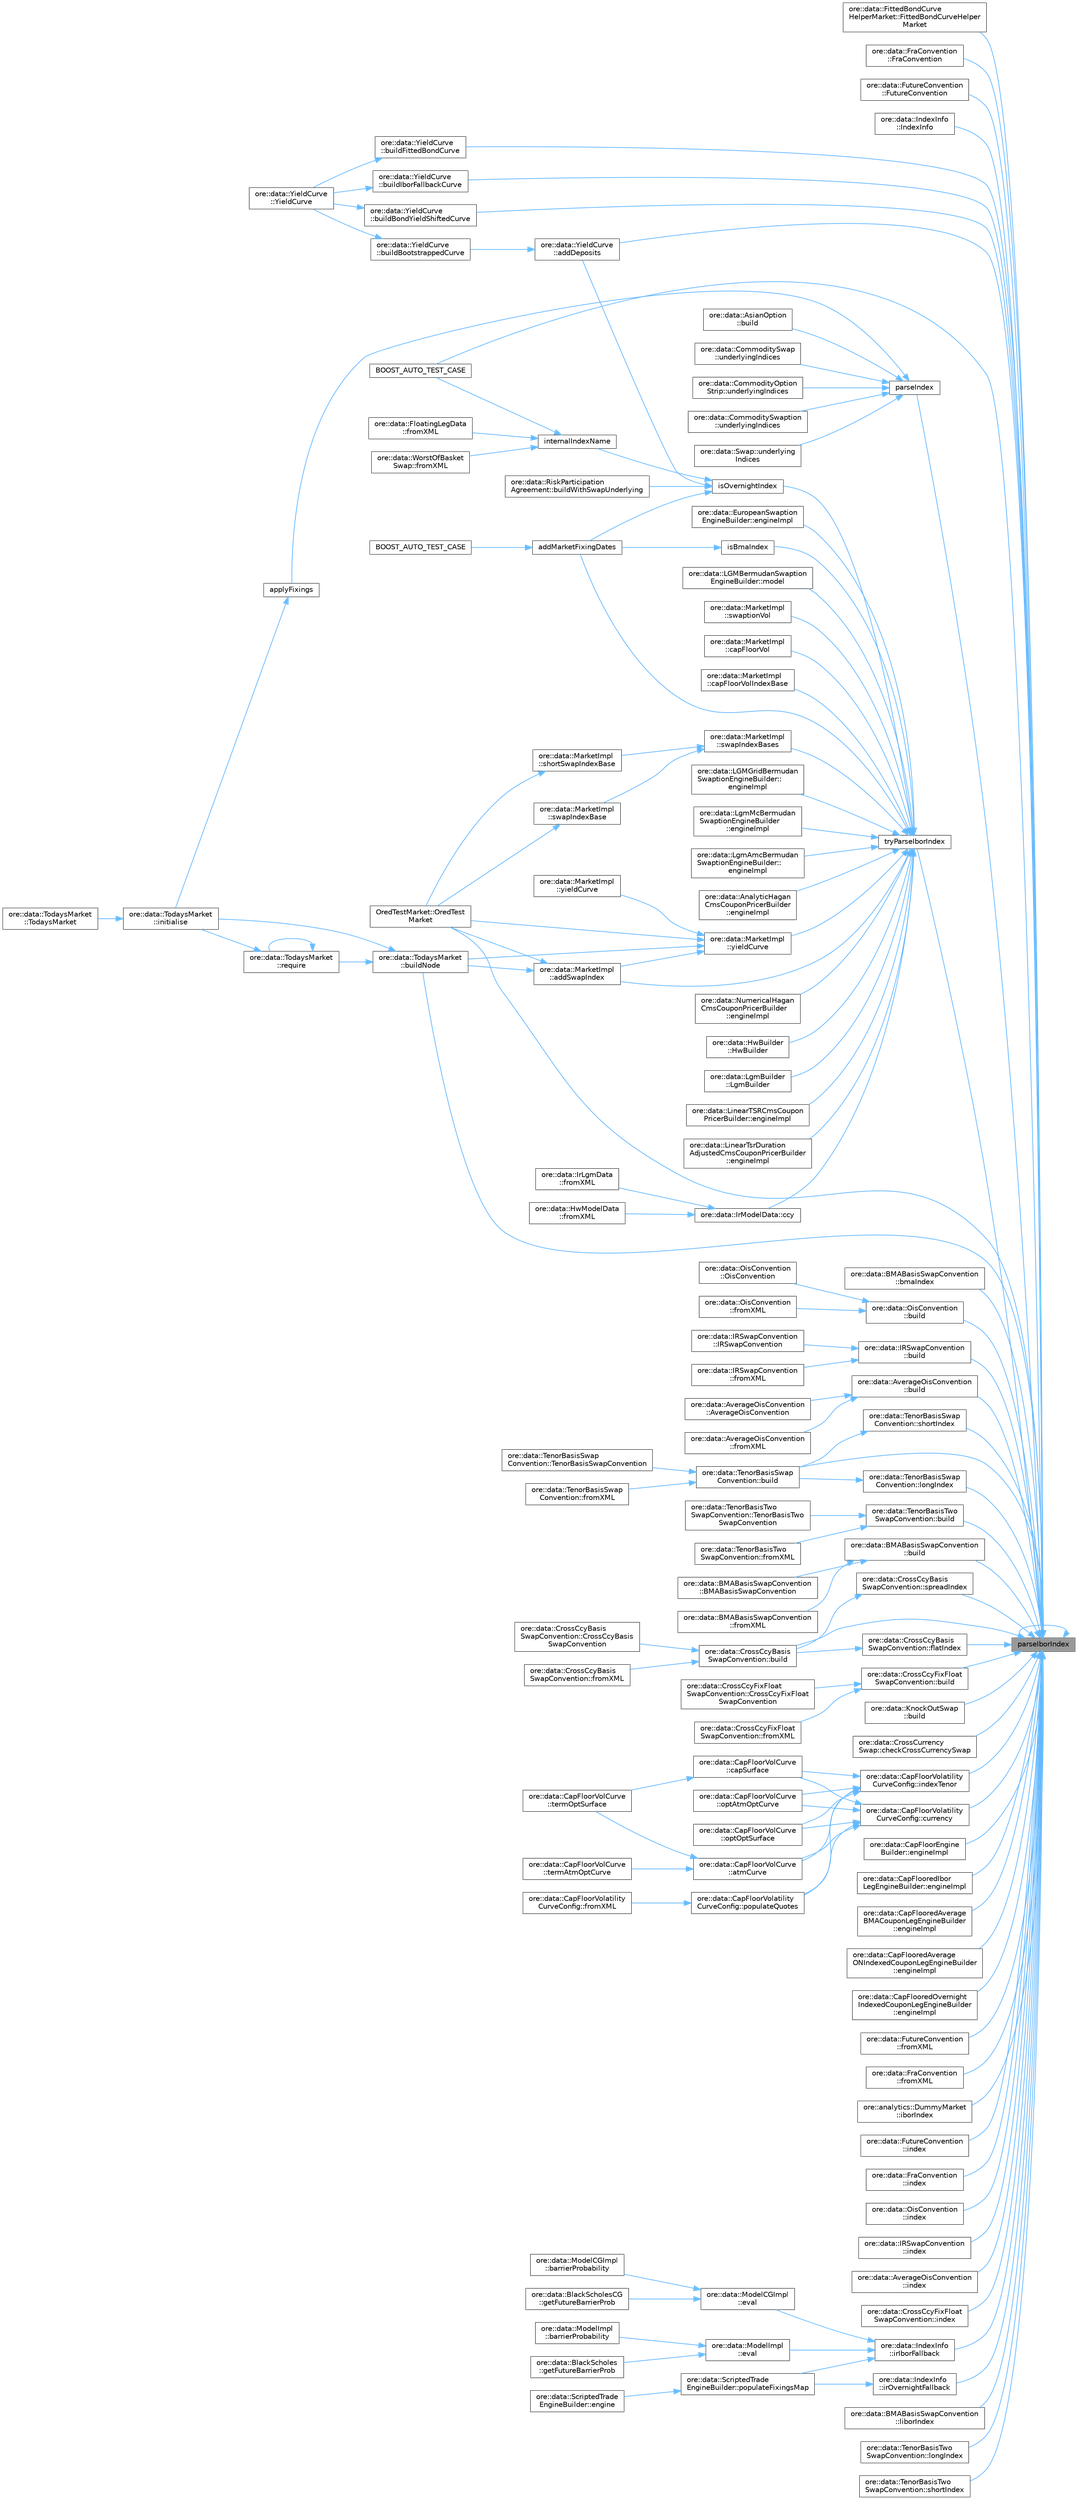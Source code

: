 digraph "parseIborIndex"
{
 // INTERACTIVE_SVG=YES
 // LATEX_PDF_SIZE
  bgcolor="transparent";
  edge [fontname=Helvetica,fontsize=10,labelfontname=Helvetica,labelfontsize=10];
  node [fontname=Helvetica,fontsize=10,shape=box,height=0.2,width=0.4];
  rankdir="RL";
  Node1 [label="parseIborIndex",height=0.2,width=0.4,color="gray40", fillcolor="grey60", style="filled", fontcolor="black",tooltip="Convert std::string to QuantLib::IborIndex."];
  Node1 -> Node2 [dir="back",color="steelblue1",style="solid"];
  Node2 [label="ore::data::FittedBondCurve\lHelperMarket::FittedBondCurveHelper\lMarket",height=0.2,width=0.4,color="grey40", fillcolor="white", style="filled",URL="$classore_1_1data_1_1_fitted_bond_curve_helper_market.html#ab782f59a818b7a9b867fec4cd4901a54",tooltip=" "];
  Node1 -> Node3 [dir="back",color="steelblue1",style="solid"];
  Node3 [label="ore::data::FraConvention\l::FraConvention",height=0.2,width=0.4,color="grey40", fillcolor="white", style="filled",URL="$classore_1_1data_1_1_fra_convention.html#a927de13a467e9b19b9db3a5545bbfc7c",tooltip="Index based constructor."];
  Node1 -> Node4 [dir="back",color="steelblue1",style="solid"];
  Node4 [label="ore::data::FutureConvention\l::FutureConvention",height=0.2,width=0.4,color="grey40", fillcolor="white", style="filled",URL="$classore_1_1data_1_1_future_convention.html#a23732698b930941a33c352e36773ac79",tooltip="Index based constructor taking in addition a netting type for ON indices and a date generation rule."];
  Node1 -> Node5 [dir="back",color="steelblue1",style="solid"];
  Node5 [label="ore::data::IndexInfo\l::IndexInfo",height=0.2,width=0.4,color="grey40", fillcolor="white", style="filled",URL="$classore_1_1data_1_1_index_info.html#ad57da3c43a92855a25171e84fe96eed0",tooltip=" "];
  Node1 -> Node6 [dir="back",color="steelblue1",style="solid"];
  Node6 [label="OredTestMarket::OredTest\lMarket",height=0.2,width=0.4,color="grey40", fillcolor="white", style="filled",URL="$class_ored_test_market.html#ab19dad4599472bbfab0270154f542504",tooltip=" "];
  Node1 -> Node7 [dir="back",color="steelblue1",style="solid"];
  Node7 [label="ore::data::YieldCurve\l::addDeposits",height=0.2,width=0.4,color="grey40", fillcolor="white", style="filled",URL="$classore_1_1data_1_1_yield_curve.html#a038e31c61cab9ad2ff123c00e612a940",tooltip=" "];
  Node7 -> Node8 [dir="back",color="steelblue1",style="solid"];
  Node8 [label="ore::data::YieldCurve\l::buildBootstrappedCurve",height=0.2,width=0.4,color="grey40", fillcolor="white", style="filled",URL="$classore_1_1data_1_1_yield_curve.html#a9926d222ab68411efb749aa1e6cbd0b1",tooltip=" "];
  Node8 -> Node9 [dir="back",color="steelblue1",style="solid"];
  Node9 [label="ore::data::YieldCurve\l::YieldCurve",height=0.2,width=0.4,color="grey40", fillcolor="white", style="filled",URL="$classore_1_1data_1_1_yield_curve.html#a4b705bf1c5123b7cd7eaab64eca1dd5b",tooltip="Constructor."];
  Node1 -> Node10 [dir="back",color="steelblue1",style="solid"];
  Node10 [label="ore::data::BMABasisSwapConvention\l::bmaIndex",height=0.2,width=0.4,color="grey40", fillcolor="white", style="filled",URL="$classore_1_1data_1_1_b_m_a_basis_swap_convention.html#a49c9db2d1cf97972a8408e2a46d040a7",tooltip=" "];
  Node1 -> Node11 [dir="back",color="steelblue1",style="solid"];
  Node11 [label="BOOST_AUTO_TEST_CASE",height=0.2,width=0.4,color="grey40", fillcolor="white", style="filled",URL="$indices_8cpp.html#a3e0a5144958c6bf65ff52f692c17d3d7",tooltip=" "];
  Node1 -> Node12 [dir="back",color="steelblue1",style="solid"];
  Node12 [label="ore::data::OisConvention\l::build",height=0.2,width=0.4,color="grey40", fillcolor="white", style="filled",URL="$classore_1_1data_1_1_ois_convention.html#a9169b2d8ee8001dbb250c4ce2c26818c",tooltip=" "];
  Node12 -> Node13 [dir="back",color="steelblue1",style="solid"];
  Node13 [label="ore::data::OisConvention\l::OisConvention",height=0.2,width=0.4,color="grey40", fillcolor="white", style="filled",URL="$classore_1_1data_1_1_ois_convention.html#a39b6bb0f4aba9408f5903cae68fbfce4",tooltip="Detailed constructor."];
  Node12 -> Node14 [dir="back",color="steelblue1",style="solid"];
  Node14 [label="ore::data::OisConvention\l::fromXML",height=0.2,width=0.4,color="grey40", fillcolor="white", style="filled",URL="$classore_1_1data_1_1_ois_convention.html#a7741ae0fc924943de5bfe02928262eb7",tooltip=" "];
  Node1 -> Node15 [dir="back",color="steelblue1",style="solid"];
  Node15 [label="ore::data::IRSwapConvention\l::build",height=0.2,width=0.4,color="grey40", fillcolor="white", style="filled",URL="$classore_1_1data_1_1_i_r_swap_convention.html#a9169b2d8ee8001dbb250c4ce2c26818c",tooltip=" "];
  Node15 -> Node16 [dir="back",color="steelblue1",style="solid"];
  Node16 [label="ore::data::IRSwapConvention\l::IRSwapConvention",height=0.2,width=0.4,color="grey40", fillcolor="white", style="filled",URL="$classore_1_1data_1_1_i_r_swap_convention.html#ab50adb6b2b2fb3d3547820f985c1146e",tooltip="Detailed constructor."];
  Node15 -> Node17 [dir="back",color="steelblue1",style="solid"];
  Node17 [label="ore::data::IRSwapConvention\l::fromXML",height=0.2,width=0.4,color="grey40", fillcolor="white", style="filled",URL="$classore_1_1data_1_1_i_r_swap_convention.html#a7741ae0fc924943de5bfe02928262eb7",tooltip=" "];
  Node1 -> Node18 [dir="back",color="steelblue1",style="solid"];
  Node18 [label="ore::data::AverageOisConvention\l::build",height=0.2,width=0.4,color="grey40", fillcolor="white", style="filled",URL="$classore_1_1data_1_1_average_ois_convention.html#a9169b2d8ee8001dbb250c4ce2c26818c",tooltip=" "];
  Node18 -> Node19 [dir="back",color="steelblue1",style="solid"];
  Node19 [label="ore::data::AverageOisConvention\l::AverageOisConvention",height=0.2,width=0.4,color="grey40", fillcolor="white", style="filled",URL="$classore_1_1data_1_1_average_ois_convention.html#a9838d3e045f960f21376b79ee0220e77",tooltip="Detailed constructor."];
  Node18 -> Node20 [dir="back",color="steelblue1",style="solid"];
  Node20 [label="ore::data::AverageOisConvention\l::fromXML",height=0.2,width=0.4,color="grey40", fillcolor="white", style="filled",URL="$classore_1_1data_1_1_average_ois_convention.html#a7741ae0fc924943de5bfe02928262eb7",tooltip=" "];
  Node1 -> Node21 [dir="back",color="steelblue1",style="solid"];
  Node21 [label="ore::data::TenorBasisSwap\lConvention::build",height=0.2,width=0.4,color="grey40", fillcolor="white", style="filled",URL="$classore_1_1data_1_1_tenor_basis_swap_convention.html#a9169b2d8ee8001dbb250c4ce2c26818c",tooltip=" "];
  Node21 -> Node22 [dir="back",color="steelblue1",style="solid"];
  Node22 [label="ore::data::TenorBasisSwap\lConvention::TenorBasisSwapConvention",height=0.2,width=0.4,color="grey40", fillcolor="white", style="filled",URL="$classore_1_1data_1_1_tenor_basis_swap_convention.html#aef2f50040f16da6b0b51019d97e042e7",tooltip="Detailed constructor."];
  Node21 -> Node23 [dir="back",color="steelblue1",style="solid"];
  Node23 [label="ore::data::TenorBasisSwap\lConvention::fromXML",height=0.2,width=0.4,color="grey40", fillcolor="white", style="filled",URL="$classore_1_1data_1_1_tenor_basis_swap_convention.html#a7741ae0fc924943de5bfe02928262eb7",tooltip=" "];
  Node1 -> Node24 [dir="back",color="steelblue1",style="solid"];
  Node24 [label="ore::data::TenorBasisTwo\lSwapConvention::build",height=0.2,width=0.4,color="grey40", fillcolor="white", style="filled",URL="$classore_1_1data_1_1_tenor_basis_two_swap_convention.html#a9169b2d8ee8001dbb250c4ce2c26818c",tooltip=" "];
  Node24 -> Node25 [dir="back",color="steelblue1",style="solid"];
  Node25 [label="ore::data::TenorBasisTwo\lSwapConvention::TenorBasisTwo\lSwapConvention",height=0.2,width=0.4,color="grey40", fillcolor="white", style="filled",URL="$classore_1_1data_1_1_tenor_basis_two_swap_convention.html#a8579e4ea25d2483ef3f43f7eacf9e090",tooltip="Detailed constructor."];
  Node24 -> Node26 [dir="back",color="steelblue1",style="solid"];
  Node26 [label="ore::data::TenorBasisTwo\lSwapConvention::fromXML",height=0.2,width=0.4,color="grey40", fillcolor="white", style="filled",URL="$classore_1_1data_1_1_tenor_basis_two_swap_convention.html#a7741ae0fc924943de5bfe02928262eb7",tooltip=" "];
  Node1 -> Node27 [dir="back",color="steelblue1",style="solid"];
  Node27 [label="ore::data::BMABasisSwapConvention\l::build",height=0.2,width=0.4,color="grey40", fillcolor="white", style="filled",URL="$classore_1_1data_1_1_b_m_a_basis_swap_convention.html#a9169b2d8ee8001dbb250c4ce2c26818c",tooltip=" "];
  Node27 -> Node28 [dir="back",color="steelblue1",style="solid"];
  Node28 [label="ore::data::BMABasisSwapConvention\l::BMABasisSwapConvention",height=0.2,width=0.4,color="grey40", fillcolor="white", style="filled",URL="$classore_1_1data_1_1_b_m_a_basis_swap_convention.html#a01522bc64e8c60a361c8381d9719ed10",tooltip="Detailed constructor."];
  Node27 -> Node29 [dir="back",color="steelblue1",style="solid"];
  Node29 [label="ore::data::BMABasisSwapConvention\l::fromXML",height=0.2,width=0.4,color="grey40", fillcolor="white", style="filled",URL="$classore_1_1data_1_1_b_m_a_basis_swap_convention.html#a7741ae0fc924943de5bfe02928262eb7",tooltip=" "];
  Node1 -> Node30 [dir="back",color="steelblue1",style="solid"];
  Node30 [label="ore::data::CrossCcyBasis\lSwapConvention::build",height=0.2,width=0.4,color="grey40", fillcolor="white", style="filled",URL="$classore_1_1data_1_1_cross_ccy_basis_swap_convention.html#a9169b2d8ee8001dbb250c4ce2c26818c",tooltip=" "];
  Node30 -> Node31 [dir="back",color="steelblue1",style="solid"];
  Node31 [label="ore::data::CrossCcyBasis\lSwapConvention::CrossCcyBasis\lSwapConvention",height=0.2,width=0.4,color="grey40", fillcolor="white", style="filled",URL="$classore_1_1data_1_1_cross_ccy_basis_swap_convention.html#a8807c7211b0f825d45007a051c153408",tooltip="Detailed constructor."];
  Node30 -> Node32 [dir="back",color="steelblue1",style="solid"];
  Node32 [label="ore::data::CrossCcyBasis\lSwapConvention::fromXML",height=0.2,width=0.4,color="grey40", fillcolor="white", style="filled",URL="$classore_1_1data_1_1_cross_ccy_basis_swap_convention.html#a7741ae0fc924943de5bfe02928262eb7",tooltip=" "];
  Node1 -> Node33 [dir="back",color="steelblue1",style="solid"];
  Node33 [label="ore::data::CrossCcyFixFloat\lSwapConvention::build",height=0.2,width=0.4,color="grey40", fillcolor="white", style="filled",URL="$classore_1_1data_1_1_cross_ccy_fix_float_swap_convention.html#a9169b2d8ee8001dbb250c4ce2c26818c",tooltip=" "];
  Node33 -> Node34 [dir="back",color="steelblue1",style="solid"];
  Node34 [label="ore::data::CrossCcyFixFloat\lSwapConvention::CrossCcyFixFloat\lSwapConvention",height=0.2,width=0.4,color="grey40", fillcolor="white", style="filled",URL="$classore_1_1data_1_1_cross_ccy_fix_float_swap_convention.html#ac2a4922c491d13369552b1550b0c24c4",tooltip="Detailed constructor."];
  Node33 -> Node35 [dir="back",color="steelblue1",style="solid"];
  Node35 [label="ore::data::CrossCcyFixFloat\lSwapConvention::fromXML",height=0.2,width=0.4,color="grey40", fillcolor="white", style="filled",URL="$classore_1_1data_1_1_cross_ccy_fix_float_swap_convention.html#a7741ae0fc924943de5bfe02928262eb7",tooltip=" "];
  Node1 -> Node36 [dir="back",color="steelblue1",style="solid"];
  Node36 [label="ore::data::KnockOutSwap\l::build",height=0.2,width=0.4,color="grey40", fillcolor="white", style="filled",URL="$classore_1_1data_1_1_knock_out_swap.html#a9c636e31b77522b708a0b20e376209aa",tooltip=" "];
  Node1 -> Node37 [dir="back",color="steelblue1",style="solid"];
  Node37 [label="ore::data::YieldCurve\l::buildBondYieldShiftedCurve",height=0.2,width=0.4,color="grey40", fillcolor="white", style="filled",URL="$classore_1_1data_1_1_yield_curve.html#a1150865d2ad4de89c4c339009b1235d5",tooltip="Build a yield curve that uses QuantExt::bondYieldShiftedCurve."];
  Node37 -> Node9 [dir="back",color="steelblue1",style="solid"];
  Node1 -> Node38 [dir="back",color="steelblue1",style="solid"];
  Node38 [label="ore::data::YieldCurve\l::buildFittedBondCurve",height=0.2,width=0.4,color="grey40", fillcolor="white", style="filled",URL="$classore_1_1data_1_1_yield_curve.html#a5789540b827b85e5deb1ffb0bce15c85",tooltip="Build a yield curve that uses QuantLib::FittedBondCurve."];
  Node38 -> Node9 [dir="back",color="steelblue1",style="solid"];
  Node1 -> Node39 [dir="back",color="steelblue1",style="solid"];
  Node39 [label="ore::data::YieldCurve\l::buildIborFallbackCurve",height=0.2,width=0.4,color="grey40", fillcolor="white", style="filled",URL="$classore_1_1data_1_1_yield_curve.html#a8782c5c4e8646359a1a5a2c5e7ed8589",tooltip="Build a yield curve that uses QuantExt::IborFallbackCurve."];
  Node39 -> Node9 [dir="back",color="steelblue1",style="solid"];
  Node1 -> Node40 [dir="back",color="steelblue1",style="solid"];
  Node40 [label="ore::data::TodaysMarket\l::buildNode",height=0.2,width=0.4,color="grey40", fillcolor="white", style="filled",URL="$classore_1_1data_1_1_todays_market.html#ae947670c7306fd552e37a0f140984721",tooltip=" "];
  Node40 -> Node41 [dir="back",color="steelblue1",style="solid"];
  Node41 [label="ore::data::TodaysMarket\l::initialise",height=0.2,width=0.4,color="grey40", fillcolor="white", style="filled",URL="$classore_1_1data_1_1_todays_market.html#a0816e5ec53019bee5353fea5fc006eb1",tooltip=" "];
  Node41 -> Node42 [dir="back",color="steelblue1",style="solid"];
  Node42 [label="ore::data::TodaysMarket\l::TodaysMarket",height=0.2,width=0.4,color="grey40", fillcolor="white", style="filled",URL="$classore_1_1data_1_1_todays_market.html#aa82cc4ddd3bd6cf77cbe95fa5d2281cd",tooltip="Constructor taking pointers and allowing for a lazy build of the market objects."];
  Node40 -> Node43 [dir="back",color="steelblue1",style="solid"];
  Node43 [label="ore::data::TodaysMarket\l::require",height=0.2,width=0.4,color="grey40", fillcolor="white", style="filled",URL="$classore_1_1data_1_1_todays_market.html#a36416143258c4e4c30bb46935cef9408",tooltip=" "];
  Node43 -> Node41 [dir="back",color="steelblue1",style="solid"];
  Node43 -> Node43 [dir="back",color="steelblue1",style="solid"];
  Node1 -> Node44 [dir="back",color="steelblue1",style="solid"];
  Node44 [label="ore::data::CrossCurrency\lSwap::checkCrossCurrencySwap",height=0.2,width=0.4,color="grey40", fillcolor="white", style="filled",URL="$classore_1_1data_1_1_cross_currency_swap.html#aa5f4813629f104211f48d14b697a7b11",tooltip=" "];
  Node1 -> Node45 [dir="back",color="steelblue1",style="solid"];
  Node45 [label="ore::data::CapFloorVolatility\lCurveConfig::currency",height=0.2,width=0.4,color="grey40", fillcolor="white", style="filled",URL="$classore_1_1data_1_1_cap_floor_volatility_curve_config.html#a14dac022d83c5fa9597e6344199a41b6",tooltip=" "];
  Node45 -> Node46 [dir="back",color="steelblue1",style="solid"];
  Node46 [label="ore::data::CapFloorVolCurve\l::atmCurve",height=0.2,width=0.4,color="grey40", fillcolor="white", style="filled",URL="$classore_1_1data_1_1_cap_floor_vol_curve.html#af7592bdb6ef02390d869bae7e2cc8503",tooltip="Build an ATM cap floor term volatility curve."];
  Node46 -> Node47 [dir="back",color="steelblue1",style="solid"];
  Node47 [label="ore::data::CapFloorVolCurve\l::termAtmOptCurve",height=0.2,width=0.4,color="grey40", fillcolor="white", style="filled",URL="$classore_1_1data_1_1_cap_floor_vol_curve.html#ac14d1bfe54c022e24eb543a9e7190f2a",tooltip="Build ATM optionlet curve from term vol."];
  Node46 -> Node48 [dir="back",color="steelblue1",style="solid"];
  Node48 [label="ore::data::CapFloorVolCurve\l::termOptSurface",height=0.2,width=0.4,color="grey40", fillcolor="white", style="filled",URL="$classore_1_1data_1_1_cap_floor_vol_curve.html#a656cb9f94a85ba3f851859064eeae9bf",tooltip="Build optionlet surface from term vol."];
  Node45 -> Node49 [dir="back",color="steelblue1",style="solid"];
  Node49 [label="ore::data::CapFloorVolCurve\l::capSurface",height=0.2,width=0.4,color="grey40", fillcolor="white", style="filled",URL="$classore_1_1data_1_1_cap_floor_vol_curve.html#a5b026b488e700f93ad85e7e6aba82366",tooltip="Build a cap floor term volatility surface."];
  Node49 -> Node48 [dir="back",color="steelblue1",style="solid"];
  Node45 -> Node50 [dir="back",color="steelblue1",style="solid"];
  Node50 [label="ore::data::CapFloorVolCurve\l::optAtmOptCurve",height=0.2,width=0.4,color="grey40", fillcolor="white", style="filled",URL="$classore_1_1data_1_1_cap_floor_vol_curve.html#a7bedf4af378b26f30fa5cd61bedb28ff",tooltip="Build ATM optionlet curve from optionlet vol."];
  Node45 -> Node51 [dir="back",color="steelblue1",style="solid"];
  Node51 [label="ore::data::CapFloorVolCurve\l::optOptSurface",height=0.2,width=0.4,color="grey40", fillcolor="white", style="filled",URL="$classore_1_1data_1_1_cap_floor_vol_curve.html#a8822852df6c2c4fb170cf3acc3787721",tooltip="Build optionlet surface from optionlet vol."];
  Node45 -> Node52 [dir="back",color="steelblue1",style="solid"];
  Node52 [label="ore::data::CapFloorVolatility\lCurveConfig::populateQuotes",height=0.2,width=0.4,color="grey40", fillcolor="white", style="filled",URL="$classore_1_1data_1_1_cap_floor_volatility_curve_config.html#a19ed6e6444ea03ab24f69f1bf17d2151",tooltip="Populate the quotes vector."];
  Node52 -> Node53 [dir="back",color="steelblue1",style="solid"];
  Node53 [label="ore::data::CapFloorVolatility\lCurveConfig::fromXML",height=0.2,width=0.4,color="grey40", fillcolor="white", style="filled",URL="$classore_1_1data_1_1_cap_floor_volatility_curve_config.html#a7741ae0fc924943de5bfe02928262eb7",tooltip=" "];
  Node1 -> Node54 [dir="back",color="steelblue1",style="solid"];
  Node54 [label="ore::data::CapFloorEngine\lBuilder::engineImpl",height=0.2,width=0.4,color="grey40", fillcolor="white", style="filled",URL="$classore_1_1data_1_1_cap_floor_engine_builder.html#a7955df6ffb7e6f7bdc803140974bd7cc",tooltip=" "];
  Node1 -> Node55 [dir="back",color="steelblue1",style="solid"];
  Node55 [label="ore::data::CapFlooredIbor\lLegEngineBuilder::engineImpl",height=0.2,width=0.4,color="grey40", fillcolor="white", style="filled",URL="$classore_1_1data_1_1_cap_floored_ibor_leg_engine_builder.html#a567aaf8fbe01ab98d9165719f906f185",tooltip=" "];
  Node1 -> Node56 [dir="back",color="steelblue1",style="solid"];
  Node56 [label="ore::data::CapFlooredAverage\lBMACouponLegEngineBuilder\l::engineImpl",height=0.2,width=0.4,color="grey40", fillcolor="white", style="filled",URL="$classore_1_1data_1_1_cap_floored_average_b_m_a_coupon_leg_engine_builder.html#ad2f3844d89b9677bfccfbedfc60485b4",tooltip=" "];
  Node1 -> Node57 [dir="back",color="steelblue1",style="solid"];
  Node57 [label="ore::data::CapFlooredAverage\lONIndexedCouponLegEngineBuilder\l::engineImpl",height=0.2,width=0.4,color="grey40", fillcolor="white", style="filled",URL="$classore_1_1data_1_1_cap_floored_average_o_n_indexed_coupon_leg_engine_builder.html#ad2f3844d89b9677bfccfbedfc60485b4",tooltip=" "];
  Node1 -> Node58 [dir="back",color="steelblue1",style="solid"];
  Node58 [label="ore::data::CapFlooredOvernight\lIndexedCouponLegEngineBuilder\l::engineImpl",height=0.2,width=0.4,color="grey40", fillcolor="white", style="filled",URL="$classore_1_1data_1_1_cap_floored_overnight_indexed_coupon_leg_engine_builder.html#ad2f3844d89b9677bfccfbedfc60485b4",tooltip=" "];
  Node1 -> Node59 [dir="back",color="steelblue1",style="solid"];
  Node59 [label="ore::data::CrossCcyBasis\lSwapConvention::flatIndex",height=0.2,width=0.4,color="grey40", fillcolor="white", style="filled",URL="$classore_1_1data_1_1_cross_ccy_basis_swap_convention.html#a0606009489cdbf66397010158cf80a1f",tooltip=" "];
  Node59 -> Node30 [dir="back",color="steelblue1",style="solid"];
  Node1 -> Node60 [dir="back",color="steelblue1",style="solid"];
  Node60 [label="ore::data::FutureConvention\l::fromXML",height=0.2,width=0.4,color="grey40", fillcolor="white", style="filled",URL="$classore_1_1data_1_1_future_convention.html#a7741ae0fc924943de5bfe02928262eb7",tooltip="Serialisation."];
  Node1 -> Node61 [dir="back",color="steelblue1",style="solid"];
  Node61 [label="ore::data::FraConvention\l::fromXML",height=0.2,width=0.4,color="grey40", fillcolor="white", style="filled",URL="$classore_1_1data_1_1_fra_convention.html#a7741ae0fc924943de5bfe02928262eb7",tooltip=" "];
  Node1 -> Node62 [dir="back",color="steelblue1",style="solid"];
  Node62 [label="ore::analytics::DummyMarket\l::iborIndex",height=0.2,width=0.4,color="grey40", fillcolor="white", style="filled",URL="$classore_1_1analytics_1_1_dummy_market.html#ad26be552080c331a50b1eb340c1242ac",tooltip=" "];
  Node1 -> Node63 [dir="back",color="steelblue1",style="solid"];
  Node63 [label="ore::data::FutureConvention\l::index",height=0.2,width=0.4,color="grey40", fillcolor="white", style="filled",URL="$classore_1_1data_1_1_future_convention.html#ad8a35b2200fc531ad378a38cc114a606",tooltip=" "];
  Node1 -> Node64 [dir="back",color="steelblue1",style="solid"];
  Node64 [label="ore::data::FraConvention\l::index",height=0.2,width=0.4,color="grey40", fillcolor="white", style="filled",URL="$classore_1_1data_1_1_fra_convention.html#ad8a35b2200fc531ad378a38cc114a606",tooltip=" "];
  Node1 -> Node65 [dir="back",color="steelblue1",style="solid"];
  Node65 [label="ore::data::OisConvention\l::index",height=0.2,width=0.4,color="grey40", fillcolor="white", style="filled",URL="$classore_1_1data_1_1_ois_convention.html#af51ce2540e1c99d97ea934658698b850",tooltip=" "];
  Node1 -> Node66 [dir="back",color="steelblue1",style="solid"];
  Node66 [label="ore::data::IRSwapConvention\l::index",height=0.2,width=0.4,color="grey40", fillcolor="white", style="filled",URL="$classore_1_1data_1_1_i_r_swap_convention.html#ad8a35b2200fc531ad378a38cc114a606",tooltip=" "];
  Node1 -> Node67 [dir="back",color="steelblue1",style="solid"];
  Node67 [label="ore::data::AverageOisConvention\l::index",height=0.2,width=0.4,color="grey40", fillcolor="white", style="filled",URL="$classore_1_1data_1_1_average_ois_convention.html#af51ce2540e1c99d97ea934658698b850",tooltip=" "];
  Node1 -> Node68 [dir="back",color="steelblue1",style="solid"];
  Node68 [label="ore::data::CrossCcyFixFloat\lSwapConvention::index",height=0.2,width=0.4,color="grey40", fillcolor="white", style="filled",URL="$classore_1_1data_1_1_cross_ccy_fix_float_swap_convention.html#ae19394a66fa555a0d51b90454be1130e",tooltip=" "];
  Node1 -> Node69 [dir="back",color="steelblue1",style="solid"];
  Node69 [label="ore::data::CapFloorVolatility\lCurveConfig::indexTenor",height=0.2,width=0.4,color="grey40", fillcolor="white", style="filled",URL="$classore_1_1data_1_1_cap_floor_volatility_curve_config.html#ab8232591b187e0531befdd629d974bc0",tooltip=" "];
  Node69 -> Node46 [dir="back",color="steelblue1",style="solid"];
  Node69 -> Node49 [dir="back",color="steelblue1",style="solid"];
  Node69 -> Node50 [dir="back",color="steelblue1",style="solid"];
  Node69 -> Node51 [dir="back",color="steelblue1",style="solid"];
  Node69 -> Node52 [dir="back",color="steelblue1",style="solid"];
  Node1 -> Node70 [dir="back",color="steelblue1",style="solid"];
  Node70 [label="ore::data::IndexInfo\l::irIborFallback",height=0.2,width=0.4,color="grey40", fillcolor="white", style="filled",URL="$classore_1_1data_1_1_index_info.html#a9be199e451dc8b0288f4288fc110fe5d",tooltip=" "];
  Node70 -> Node71 [dir="back",color="steelblue1",style="solid"];
  Node71 [label="ore::data::ModelCGImpl\l::eval",height=0.2,width=0.4,color="grey40", fillcolor="white", style="filled",URL="$classore_1_1data_1_1_model_c_g_impl.html#af4890e5ce9f5da39271fcd03a5fa4ded",tooltip=" "];
  Node71 -> Node72 [dir="back",color="steelblue1",style="solid"];
  Node72 [label="ore::data::ModelCGImpl\l::barrierProbability",height=0.2,width=0.4,color="grey40", fillcolor="white", style="filled",URL="$classore_1_1data_1_1_model_c_g_impl.html#a935b238fcd1d59e45582e83c9de40ba8",tooltip=" "];
  Node71 -> Node73 [dir="back",color="steelblue1",style="solid"];
  Node73 [label="ore::data::BlackScholesCG\l::getFutureBarrierProb",height=0.2,width=0.4,color="grey40", fillcolor="white", style="filled",URL="$classore_1_1data_1_1_black_scholes_c_g.html#a4881d30442518e57e72ec865222d5940",tooltip=" "];
  Node70 -> Node74 [dir="back",color="steelblue1",style="solid"];
  Node74 [label="ore::data::ModelImpl\l::eval",height=0.2,width=0.4,color="grey40", fillcolor="white", style="filled",URL="$classore_1_1data_1_1_model_impl.html#a81a2b43ee72d5f48b3882dd1f906f753",tooltip=" "];
  Node74 -> Node75 [dir="back",color="steelblue1",style="solid"];
  Node75 [label="ore::data::ModelImpl\l::barrierProbability",height=0.2,width=0.4,color="grey40", fillcolor="white", style="filled",URL="$classore_1_1data_1_1_model_impl.html#a4ac21d3f7cd5f0f32151f1a7f55b5c08",tooltip=" "];
  Node74 -> Node76 [dir="back",color="steelblue1",style="solid"];
  Node76 [label="ore::data::BlackScholes\l::getFutureBarrierProb",height=0.2,width=0.4,color="grey40", fillcolor="white", style="filled",URL="$classore_1_1data_1_1_black_scholes.html#a1750263c28cbb6063301d48df87c0541",tooltip=" "];
  Node70 -> Node77 [dir="back",color="steelblue1",style="solid"];
  Node77 [label="ore::data::ScriptedTrade\lEngineBuilder::populateFixingsMap",height=0.2,width=0.4,color="grey40", fillcolor="white", style="filled",URL="$classore_1_1data_1_1_scripted_trade_engine_builder.html#ae84ff5f56b92bdffaec8771a2cf24cb2",tooltip=" "];
  Node77 -> Node78 [dir="back",color="steelblue1",style="solid"];
  Node78 [label="ore::data::ScriptedTrade\lEngineBuilder::engine",height=0.2,width=0.4,color="grey40", fillcolor="white", style="filled",URL="$classore_1_1data_1_1_scripted_trade_engine_builder.html#afd4d13cb8180f72439b3f3cb84aa021c",tooltip=" "];
  Node1 -> Node79 [dir="back",color="steelblue1",style="solid"];
  Node79 [label="ore::data::IndexInfo\l::irOvernightFallback",height=0.2,width=0.4,color="grey40", fillcolor="white", style="filled",URL="$classore_1_1data_1_1_index_info.html#a8c8e315b4920b36c7fc4aa323b95f02c",tooltip=" "];
  Node79 -> Node77 [dir="back",color="steelblue1",style="solid"];
  Node1 -> Node80 [dir="back",color="steelblue1",style="solid"];
  Node80 [label="ore::data::BMABasisSwapConvention\l::liborIndex",height=0.2,width=0.4,color="grey40", fillcolor="white", style="filled",URL="$classore_1_1data_1_1_b_m_a_basis_swap_convention.html#a785746bf0d657ca6a5936bdb080f5139",tooltip=" "];
  Node1 -> Node81 [dir="back",color="steelblue1",style="solid"];
  Node81 [label="ore::data::TenorBasisSwap\lConvention::longIndex",height=0.2,width=0.4,color="grey40", fillcolor="white", style="filled",URL="$classore_1_1data_1_1_tenor_basis_swap_convention.html#ae15b51ff74fb5ef91cc939e358866b6a",tooltip=" "];
  Node81 -> Node21 [dir="back",color="steelblue1",style="solid"];
  Node1 -> Node82 [dir="back",color="steelblue1",style="solid"];
  Node82 [label="ore::data::TenorBasisTwo\lSwapConvention::longIndex",height=0.2,width=0.4,color="grey40", fillcolor="white", style="filled",URL="$classore_1_1data_1_1_tenor_basis_two_swap_convention.html#ae15b51ff74fb5ef91cc939e358866b6a",tooltip=" "];
  Node1 -> Node1 [dir="back",color="steelblue1",style="solid"];
  Node1 -> Node83 [dir="back",color="steelblue1",style="solid"];
  Node83 [label="parseIndex",height=0.2,width=0.4,color="grey40", fillcolor="white", style="filled",URL="$group__utilities.html#gab2d26348315b387f1b203be151c09fbf",tooltip="Convert std::string to QuantLib::Index."];
  Node83 -> Node84 [dir="back",color="steelblue1",style="solid"];
  Node84 [label="applyFixings",height=0.2,width=0.4,color="grey40", fillcolor="white", style="filled",URL="$namespaceore_1_1data.html#afbdabb3acc8c9fd3e013b2d5b9b71660",tooltip="Utility to write a vector of fixings in the QuantLib index manager's fixing history."];
  Node84 -> Node41 [dir="back",color="steelblue1",style="solid"];
  Node83 -> Node85 [dir="back",color="steelblue1",style="solid"];
  Node85 [label="ore::data::AsianOption\l::build",height=0.2,width=0.4,color="grey40", fillcolor="white", style="filled",URL="$classore_1_1data_1_1_asian_option.html#a9c636e31b77522b708a0b20e376209aa",tooltip="Build QuantLib/QuantExt instrument, link pricing engine."];
  Node83 -> Node86 [dir="back",color="steelblue1",style="solid"];
  Node86 [label="ore::data::CommoditySwap\l::underlyingIndices",height=0.2,width=0.4,color="grey40", fillcolor="white", style="filled",URL="$classore_1_1data_1_1_commodity_swap.html#aa6ef9bf809c54ebef188c02a9f5e9ae0",tooltip="Add underlying Commodity names."];
  Node83 -> Node87 [dir="back",color="steelblue1",style="solid"];
  Node87 [label="ore::data::CommodityOption\lStrip::underlyingIndices",height=0.2,width=0.4,color="grey40", fillcolor="white", style="filled",URL="$classore_1_1data_1_1_commodity_option_strip.html#ace1ee35a5870d6d6824cba8e63dfd3b8",tooltip="Add underlying Commodity names."];
  Node83 -> Node88 [dir="back",color="steelblue1",style="solid"];
  Node88 [label="ore::data::CommoditySwaption\l::underlyingIndices",height=0.2,width=0.4,color="grey40", fillcolor="white", style="filled",URL="$classore_1_1data_1_1_commodity_swaption.html#a8e1ee54795e991c3756e0c78e900bd8a",tooltip="Add underlying Commodity names."];
  Node83 -> Node89 [dir="back",color="steelblue1",style="solid"];
  Node89 [label="ore::data::Swap::underlying\lIndices",height=0.2,width=0.4,color="grey40", fillcolor="white", style="filled",URL="$classore_1_1data_1_1_swap.html#aa80b421a434b9b4e99b95cf32cfcb22f",tooltip="Add underlying index names."];
  Node1 -> Node90 [dir="back",color="steelblue1",style="solid"];
  Node90 [label="ore::data::TenorBasisSwap\lConvention::shortIndex",height=0.2,width=0.4,color="grey40", fillcolor="white", style="filled",URL="$classore_1_1data_1_1_tenor_basis_swap_convention.html#a43135bdaccc0544b23fe867ebba14af6",tooltip=" "];
  Node90 -> Node21 [dir="back",color="steelblue1",style="solid"];
  Node1 -> Node91 [dir="back",color="steelblue1",style="solid"];
  Node91 [label="ore::data::TenorBasisTwo\lSwapConvention::shortIndex",height=0.2,width=0.4,color="grey40", fillcolor="white", style="filled",URL="$classore_1_1data_1_1_tenor_basis_two_swap_convention.html#a43135bdaccc0544b23fe867ebba14af6",tooltip=" "];
  Node1 -> Node92 [dir="back",color="steelblue1",style="solid"];
  Node92 [label="ore::data::CrossCcyBasis\lSwapConvention::spreadIndex",height=0.2,width=0.4,color="grey40", fillcolor="white", style="filled",URL="$classore_1_1data_1_1_cross_ccy_basis_swap_convention.html#a1e683b50e196ef4f07fe6fcbe2e165b0",tooltip=" "];
  Node92 -> Node30 [dir="back",color="steelblue1",style="solid"];
  Node1 -> Node93 [dir="back",color="steelblue1",style="solid"];
  Node93 [label="tryParseIborIndex",height=0.2,width=0.4,color="grey40", fillcolor="white", style="filled",URL="$group__utilities.html#gaf17e7976e4fe2449bb4e226ee19c0fd9",tooltip="Try to convert std::string to QuantLib::IborIndex."];
  Node93 -> Node94 [dir="back",color="steelblue1",style="solid"];
  Node94 [label="ore::data::HwBuilder\l::HwBuilder",height=0.2,width=0.4,color="grey40", fillcolor="white", style="filled",URL="$classore_1_1data_1_1_hw_builder.html#a3789d53e66b00c5a858f28ac13da1f45",tooltip=" "];
  Node93 -> Node95 [dir="back",color="steelblue1",style="solid"];
  Node95 [label="ore::data::LgmBuilder\l::LgmBuilder",height=0.2,width=0.4,color="grey40", fillcolor="white", style="filled",URL="$classore_1_1data_1_1_lgm_builder.html#aace8348f3f4ad273635d40aa0477f0cd",tooltip=" "];
  Node93 -> Node96 [dir="back",color="steelblue1",style="solid"];
  Node96 [label="addMarketFixingDates",height=0.2,width=0.4,color="grey40", fillcolor="white", style="filled",URL="$namespaceore_1_1data.html#a1c8521cd76249793896bb8f5bd2ba506",tooltip=" "];
  Node96 -> Node97 [dir="back",color="steelblue1",style="solid"];
  Node97 [label="BOOST_AUTO_TEST_CASE",height=0.2,width=0.4,color="grey40", fillcolor="white", style="filled",URL="$test_2fixings_8cpp.html#a67ada7956eb90fe9fbecd12a611892ab",tooltip=" "];
  Node93 -> Node98 [dir="back",color="steelblue1",style="solid"];
  Node98 [label="ore::data::MarketImpl\l::addSwapIndex",height=0.2,width=0.4,color="grey40", fillcolor="white", style="filled",URL="$classore_1_1data_1_1_market_impl.html#af731b404daf72d32a4986990c5190bcc",tooltip="add a swap index to the market"];
  Node98 -> Node6 [dir="back",color="steelblue1",style="solid"];
  Node98 -> Node40 [dir="back",color="steelblue1",style="solid"];
  Node93 -> Node99 [dir="back",color="steelblue1",style="solid"];
  Node99 [label="ore::data::MarketImpl\l::capFloorVol",height=0.2,width=0.4,color="grey40", fillcolor="white", style="filled",URL="$classore_1_1data_1_1_market_impl.html#ad70d4ddc47d3221152b30f58df835cdf",tooltip="CapFloor volatilities."];
  Node93 -> Node100 [dir="back",color="steelblue1",style="solid"];
  Node100 [label="ore::data::MarketImpl\l::capFloorVolIndexBase",height=0.2,width=0.4,color="grey40", fillcolor="white", style="filled",URL="$classore_1_1data_1_1_market_impl.html#acc90f11798a50d031cfbed369c6f3a92",tooltip=" "];
  Node93 -> Node101 [dir="back",color="steelblue1",style="solid"];
  Node101 [label="ore::data::IrModelData::ccy",height=0.2,width=0.4,color="grey40", fillcolor="white", style="filled",URL="$classore_1_1data_1_1_ir_model_data.html#a61e76902e89f9ee2981665f346aa21a4",tooltip=" "];
  Node101 -> Node102 [dir="back",color="steelblue1",style="solid"];
  Node102 [label="ore::data::HwModelData\l::fromXML",height=0.2,width=0.4,color="grey40", fillcolor="white", style="filled",URL="$classore_1_1data_1_1_hw_model_data.html#a7741ae0fc924943de5bfe02928262eb7",tooltip=" "];
  Node101 -> Node103 [dir="back",color="steelblue1",style="solid"];
  Node103 [label="ore::data::IrLgmData\l::fromXML",height=0.2,width=0.4,color="grey40", fillcolor="white", style="filled",URL="$classore_1_1data_1_1_ir_lgm_data.html#a7741ae0fc924943de5bfe02928262eb7",tooltip=" "];
  Node93 -> Node104 [dir="back",color="steelblue1",style="solid"];
  Node104 [label="ore::data::LGMGridBermudan\lSwaptionEngineBuilder::\lengineImpl",height=0.2,width=0.4,color="grey40", fillcolor="white", style="filled",URL="$classore_1_1data_1_1_l_g_m_grid_bermudan_swaption_engine_builder.html#aee2599948deb541f7c53742283898003",tooltip=" "];
  Node93 -> Node105 [dir="back",color="steelblue1",style="solid"];
  Node105 [label="ore::data::LgmMcBermudan\lSwaptionEngineBuilder\l::engineImpl",height=0.2,width=0.4,color="grey40", fillcolor="white", style="filled",URL="$classore_1_1data_1_1_lgm_mc_bermudan_swaption_engine_builder.html#aee2599948deb541f7c53742283898003",tooltip=" "];
  Node93 -> Node106 [dir="back",color="steelblue1",style="solid"];
  Node106 [label="ore::data::LgmAmcBermudan\lSwaptionEngineBuilder::\lengineImpl",height=0.2,width=0.4,color="grey40", fillcolor="white", style="filled",URL="$classore_1_1data_1_1_lgm_amc_bermudan_swaption_engine_builder.html#aee2599948deb541f7c53742283898003",tooltip=" "];
  Node93 -> Node107 [dir="back",color="steelblue1",style="solid"];
  Node107 [label="ore::data::AnalyticHagan\lCmsCouponPricerBuilder\l::engineImpl",height=0.2,width=0.4,color="grey40", fillcolor="white", style="filled",URL="$classore_1_1data_1_1_analytic_hagan_cms_coupon_pricer_builder.html#a1b269fe0ac40c35c8f2655b9d5102e08",tooltip=" "];
  Node93 -> Node108 [dir="back",color="steelblue1",style="solid"];
  Node108 [label="ore::data::NumericalHagan\lCmsCouponPricerBuilder\l::engineImpl",height=0.2,width=0.4,color="grey40", fillcolor="white", style="filled",URL="$classore_1_1data_1_1_numerical_hagan_cms_coupon_pricer_builder.html#a1b269fe0ac40c35c8f2655b9d5102e08",tooltip=" "];
  Node93 -> Node109 [dir="back",color="steelblue1",style="solid"];
  Node109 [label="ore::data::LinearTSRCmsCoupon\lPricerBuilder::engineImpl",height=0.2,width=0.4,color="grey40", fillcolor="white", style="filled",URL="$classore_1_1data_1_1_linear_t_s_r_cms_coupon_pricer_builder.html#a1b269fe0ac40c35c8f2655b9d5102e08",tooltip=" "];
  Node93 -> Node110 [dir="back",color="steelblue1",style="solid"];
  Node110 [label="ore::data::LinearTsrDuration\lAdjustedCmsCouponPricerBuilder\l::engineImpl",height=0.2,width=0.4,color="grey40", fillcolor="white", style="filled",URL="$classore_1_1data_1_1_linear_tsr_duration_adjusted_cms_coupon_pricer_builder.html#a1b269fe0ac40c35c8f2655b9d5102e08",tooltip=" "];
  Node93 -> Node111 [dir="back",color="steelblue1",style="solid"];
  Node111 [label="ore::data::EuropeanSwaption\lEngineBuilder::engineImpl",height=0.2,width=0.4,color="grey40", fillcolor="white", style="filled",URL="$classore_1_1data_1_1_european_swaption_engine_builder.html#acf498c7ae70e7f81a8f33534247cbf4e",tooltip=" "];
  Node93 -> Node112 [dir="back",color="steelblue1",style="solid"];
  Node112 [label="isBmaIndex",height=0.2,width=0.4,color="grey40", fillcolor="white", style="filled",URL="$group__utilities.html#ga40fff52b85335fe8cebca19f15c4a81c",tooltip="Return true if the indexName is that of an bma/sifma index, otherwise false."];
  Node112 -> Node96 [dir="back",color="steelblue1",style="solid"];
  Node93 -> Node113 [dir="back",color="steelblue1",style="solid"];
  Node113 [label="isOvernightIndex",height=0.2,width=0.4,color="grey40", fillcolor="white", style="filled",URL="$group__utilities.html#ga2f0695fe62430369b6acca7976d7be97",tooltip="Return true if the indexName is that of an overnight index, otherwise false."];
  Node113 -> Node7 [dir="back",color="steelblue1",style="solid"];
  Node113 -> Node96 [dir="back",color="steelblue1",style="solid"];
  Node113 -> Node114 [dir="back",color="steelblue1",style="solid"];
  Node114 [label="ore::data::RiskParticipation\lAgreement::buildWithSwapUnderlying",height=0.2,width=0.4,color="grey40", fillcolor="white", style="filled",URL="$classore_1_1data_1_1_risk_participation_agreement.html#a2582a803e4b4ea664059c4c3f0308e69",tooltip=" "];
  Node113 -> Node115 [dir="back",color="steelblue1",style="solid"];
  Node115 [label="internalIndexName",height=0.2,width=0.4,color="grey40", fillcolor="white", style="filled",URL="$group__utilities.html#ga5f79097fd51daf582d52f3096653af27",tooltip=" "];
  Node115 -> Node11 [dir="back",color="steelblue1",style="solid"];
  Node115 -> Node116 [dir="back",color="steelblue1",style="solid"];
  Node116 [label="ore::data::FloatingLegData\l::fromXML",height=0.2,width=0.4,color="grey40", fillcolor="white", style="filled",URL="$classore_1_1data_1_1_floating_leg_data.html#a7741ae0fc924943de5bfe02928262eb7",tooltip=" "];
  Node115 -> Node117 [dir="back",color="steelblue1",style="solid"];
  Node117 [label="ore::data::WorstOfBasket\lSwap::fromXML",height=0.2,width=0.4,color="grey40", fillcolor="white", style="filled",URL="$classore_1_1data_1_1_worst_of_basket_swap.html#a7741ae0fc924943de5bfe02928262eb7",tooltip=" "];
  Node93 -> Node118 [dir="back",color="steelblue1",style="solid"];
  Node118 [label="ore::data::LGMBermudanSwaption\lEngineBuilder::model",height=0.2,width=0.4,color="grey40", fillcolor="white", style="filled",URL="$classore_1_1data_1_1_l_g_m_bermudan_swaption_engine_builder.html#ab76ddbc2dbcf61ba105d63e70c6adf14",tooltip=" "];
  Node93 -> Node119 [dir="back",color="steelblue1",style="solid"];
  Node119 [label="ore::data::MarketImpl\l::swapIndexBases",height=0.2,width=0.4,color="grey40", fillcolor="white", style="filled",URL="$classore_1_1data_1_1_market_impl.html#aa45917dddb7b165b446f5853f20d439f",tooltip=" "];
  Node119 -> Node120 [dir="back",color="steelblue1",style="solid"];
  Node120 [label="ore::data::MarketImpl\l::shortSwapIndexBase",height=0.2,width=0.4,color="grey40", fillcolor="white", style="filled",URL="$classore_1_1data_1_1_market_impl.html#a0dd15d7307d3eabe0b1d9012e64cd3aa",tooltip=" "];
  Node120 -> Node6 [dir="back",color="steelblue1",style="solid"];
  Node119 -> Node121 [dir="back",color="steelblue1",style="solid"];
  Node121 [label="ore::data::MarketImpl\l::swapIndexBase",height=0.2,width=0.4,color="grey40", fillcolor="white", style="filled",URL="$classore_1_1data_1_1_market_impl.html#a1177363d3c16f7c943b873d8ebd14f4d",tooltip=" "];
  Node121 -> Node6 [dir="back",color="steelblue1",style="solid"];
  Node93 -> Node122 [dir="back",color="steelblue1",style="solid"];
  Node122 [label="ore::data::MarketImpl\l::swaptionVol",height=0.2,width=0.4,color="grey40", fillcolor="white", style="filled",URL="$classore_1_1data_1_1_market_impl.html#a1c37e6656d0d18a7ddc19dc4d406a766",tooltip="Swaptions."];
  Node93 -> Node123 [dir="back",color="steelblue1",style="solid"];
  Node123 [label="ore::data::MarketImpl\l::yieldCurve",height=0.2,width=0.4,color="grey40", fillcolor="white", style="filled",URL="$classore_1_1data_1_1_market_impl.html#ae7d29fd30616cfe3c462d7d84eaf4ef9",tooltip="Yield Curves."];
  Node123 -> Node6 [dir="back",color="steelblue1",style="solid"];
  Node123 -> Node98 [dir="back",color="steelblue1",style="solid"];
  Node123 -> Node40 [dir="back",color="steelblue1",style="solid"];
  Node123 -> Node124 [dir="back",color="steelblue1",style="solid"];
  Node124 [label="ore::data::MarketImpl\l::yieldCurve",height=0.2,width=0.4,color="grey40", fillcolor="white", style="filled",URL="$classore_1_1data_1_1_market_impl.html#a468f6942c6cd702ce1b0a6368e94ee92",tooltip=" "];
}
